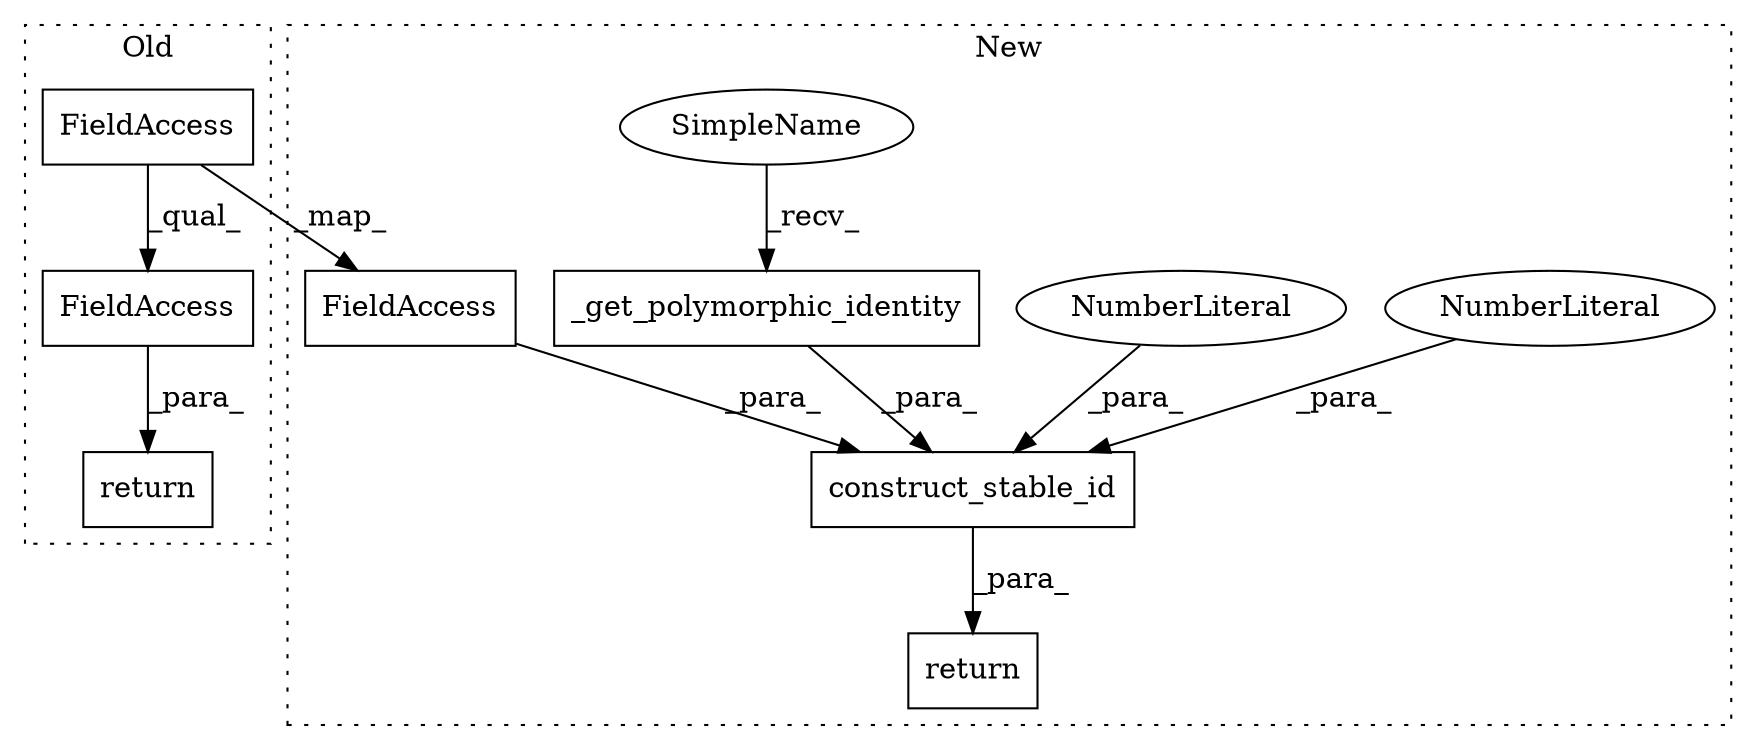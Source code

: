 digraph G {
subgraph cluster0 {
1 [label="return" a="41" s="1590" l="7" shape="box"];
6 [label="FieldAccess" a="22" s="1597" l="20" shape="box"];
8 [label="FieldAccess" a="22" s="1597" l="10" shape="box"];
label = "Old";
style="dotted";
}
subgraph cluster1 {
2 [label="construct_stable_id" a="32" s="1653,1720" l="20,1" shape="box"];
3 [label="_get_polymorphic_identity" a="32" s="1689" l="27" shape="box"];
4 [label="NumberLiteral" a="34" s="1719" l="1" shape="ellipse"];
5 [label="NumberLiteral" a="34" s="1717" l="1" shape="ellipse"];
7 [label="FieldAccess" a="22" s="1673" l="10" shape="box"];
9 [label="return" a="41" s="1646" l="7" shape="box"];
10 [label="SimpleName" a="42" s="1684" l="4" shape="ellipse"];
label = "New";
style="dotted";
}
2 -> 9 [label="_para_"];
3 -> 2 [label="_para_"];
4 -> 2 [label="_para_"];
5 -> 2 [label="_para_"];
6 -> 1 [label="_para_"];
7 -> 2 [label="_para_"];
8 -> 6 [label="_qual_"];
8 -> 7 [label="_map_"];
10 -> 3 [label="_recv_"];
}